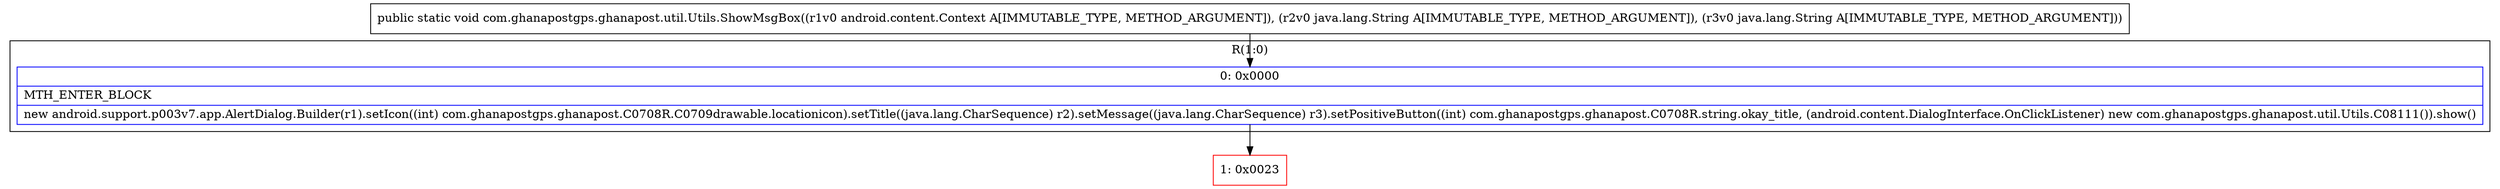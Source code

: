 digraph "CFG forcom.ghanapostgps.ghanapost.util.Utils.ShowMsgBox(Landroid\/content\/Context;Ljava\/lang\/String;Ljava\/lang\/String;)V" {
subgraph cluster_Region_558164467 {
label = "R(1:0)";
node [shape=record,color=blue];
Node_0 [shape=record,label="{0\:\ 0x0000|MTH_ENTER_BLOCK\l|new android.support.p003v7.app.AlertDialog.Builder(r1).setIcon((int) com.ghanapostgps.ghanapost.C0708R.C0709drawable.locationicon).setTitle((java.lang.CharSequence) r2).setMessage((java.lang.CharSequence) r3).setPositiveButton((int) com.ghanapostgps.ghanapost.C0708R.string.okay_title, (android.content.DialogInterface.OnClickListener) new com.ghanapostgps.ghanapost.util.Utils.C08111()).show()\l}"];
}
Node_1 [shape=record,color=red,label="{1\:\ 0x0023}"];
MethodNode[shape=record,label="{public static void com.ghanapostgps.ghanapost.util.Utils.ShowMsgBox((r1v0 android.content.Context A[IMMUTABLE_TYPE, METHOD_ARGUMENT]), (r2v0 java.lang.String A[IMMUTABLE_TYPE, METHOD_ARGUMENT]), (r3v0 java.lang.String A[IMMUTABLE_TYPE, METHOD_ARGUMENT])) }"];
MethodNode -> Node_0;
Node_0 -> Node_1;
}


